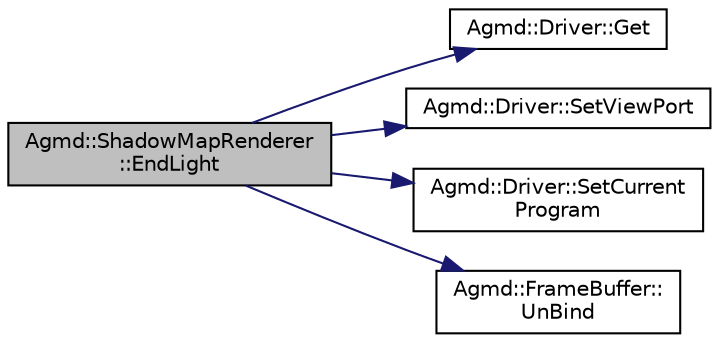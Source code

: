 digraph "Agmd::ShadowMapRenderer::EndLight"
{
  edge [fontname="Helvetica",fontsize="10",labelfontname="Helvetica",labelfontsize="10"];
  node [fontname="Helvetica",fontsize="10",shape=record];
  rankdir="LR";
  Node1 [label="Agmd::ShadowMapRenderer\l::EndLight",height=0.2,width=0.4,color="black", fillcolor="grey75", style="filled" fontcolor="black"];
  Node1 -> Node2 [color="midnightblue",fontsize="10",style="solid"];
  Node2 [label="Agmd::Driver::Get",height=0.2,width=0.4,color="black", fillcolor="white", style="filled",URL="$class_agmd_1_1_driver.html#aedf84a4d782cbaad6a5d5eb1fd17b682"];
  Node1 -> Node3 [color="midnightblue",fontsize="10",style="solid"];
  Node3 [label="Agmd::Driver::SetViewPort",height=0.2,width=0.4,color="black", fillcolor="white", style="filled",URL="$class_agmd_1_1_driver.html#ab16bec32bad282876e909ee90df11be7"];
  Node1 -> Node4 [color="midnightblue",fontsize="10",style="solid"];
  Node4 [label="Agmd::Driver::SetCurrent\lProgram",height=0.2,width=0.4,color="black", fillcolor="white", style="filled",URL="$class_agmd_1_1_driver.html#ac6d8e0a25e5bac4591731a006338eeb3"];
  Node1 -> Node5 [color="midnightblue",fontsize="10",style="solid"];
  Node5 [label="Agmd::FrameBuffer::\lUnBind",height=0.2,width=0.4,color="black", fillcolor="white", style="filled",URL="$class_agmd_1_1_frame_buffer.html#a8e656e8cdc0a35da9ef7ce8cfc162b25"];
}
